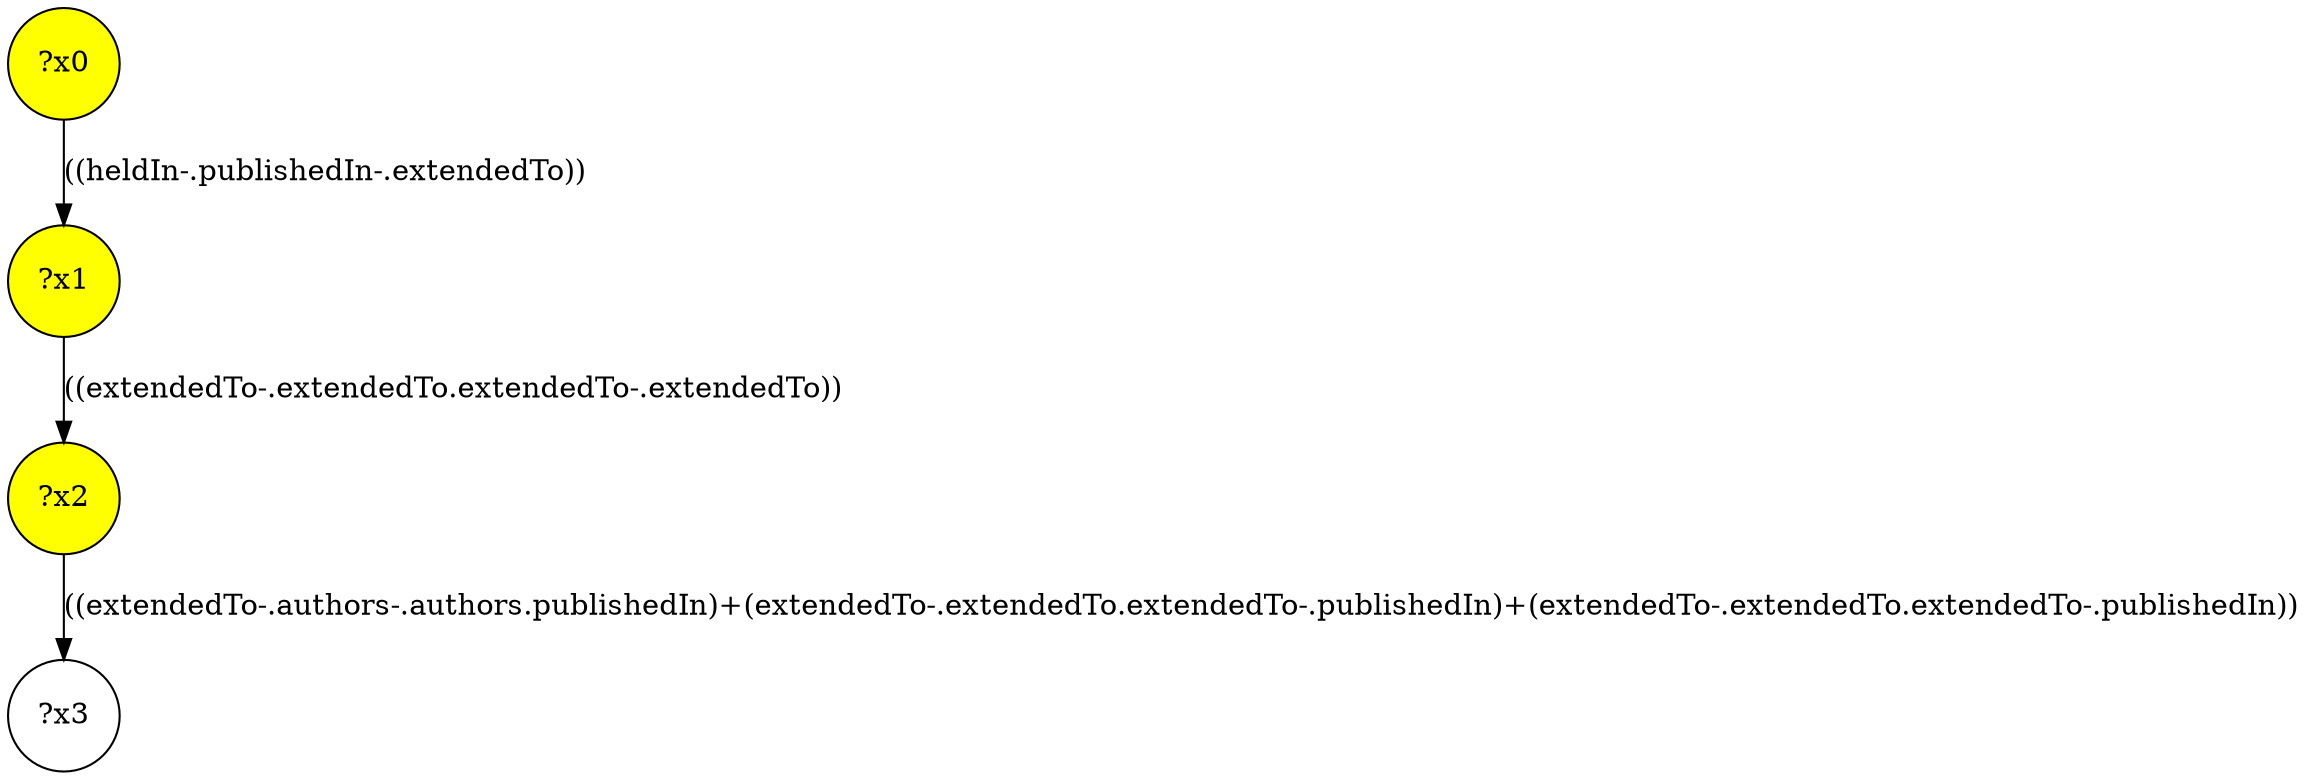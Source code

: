 digraph g {
	x0 [fillcolor="yellow", style="filled," shape=circle, label="?x0"];
	x2 [fillcolor="yellow", style="filled," shape=circle, label="?x2"];
	x1 [fillcolor="yellow", style="filled," shape=circle, label="?x1"];
	x0 -> x1 [label="((heldIn-.publishedIn-.extendedTo))"];
	x1 -> x2 [label="((extendedTo-.extendedTo.extendedTo-.extendedTo))"];
	x3 [shape=circle, label="?x3"];
	x2 -> x3 [label="((extendedTo-.authors-.authors.publishedIn)+(extendedTo-.extendedTo.extendedTo-.publishedIn)+(extendedTo-.extendedTo.extendedTo-.publishedIn))"];
}
